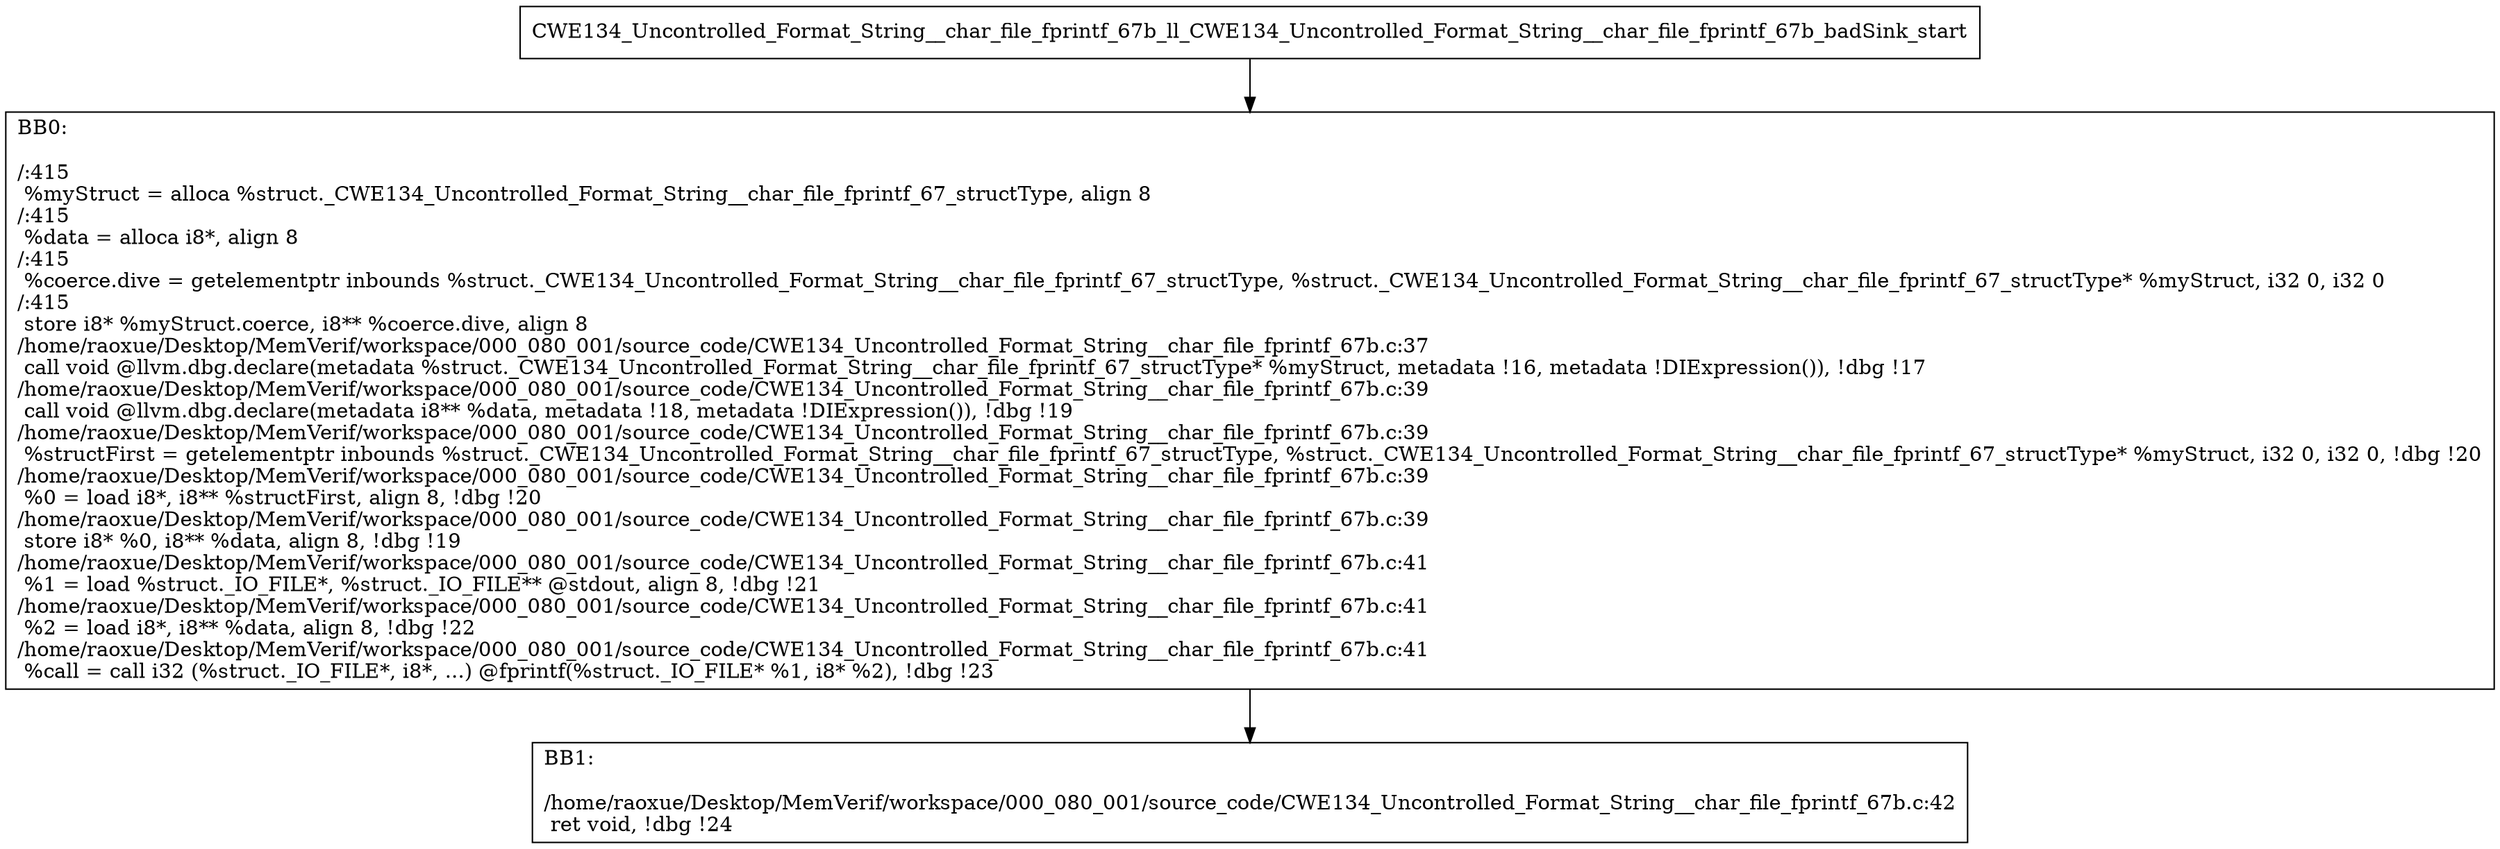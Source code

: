 digraph "CFG for'CWE134_Uncontrolled_Format_String__char_file_fprintf_67b_ll_CWE134_Uncontrolled_Format_String__char_file_fprintf_67b_badSink' function" {
	BBCWE134_Uncontrolled_Format_String__char_file_fprintf_67b_ll_CWE134_Uncontrolled_Format_String__char_file_fprintf_67b_badSink_start[shape=record,label="{CWE134_Uncontrolled_Format_String__char_file_fprintf_67b_ll_CWE134_Uncontrolled_Format_String__char_file_fprintf_67b_badSink_start}"];
	BBCWE134_Uncontrolled_Format_String__char_file_fprintf_67b_ll_CWE134_Uncontrolled_Format_String__char_file_fprintf_67b_badSink_start-> CWE134_Uncontrolled_Format_String__char_file_fprintf_67b_ll_CWE134_Uncontrolled_Format_String__char_file_fprintf_67b_badSinkBB0;
	CWE134_Uncontrolled_Format_String__char_file_fprintf_67b_ll_CWE134_Uncontrolled_Format_String__char_file_fprintf_67b_badSinkBB0 [shape=record, label="{BB0:\l\l/:415\l
  %myStruct = alloca %struct._CWE134_Uncontrolled_Format_String__char_file_fprintf_67_structType, align 8\l
/:415\l
  %data = alloca i8*, align 8\l
/:415\l
  %coerce.dive = getelementptr inbounds %struct._CWE134_Uncontrolled_Format_String__char_file_fprintf_67_structType, %struct._CWE134_Uncontrolled_Format_String__char_file_fprintf_67_structType* %myStruct, i32 0, i32 0\l
/:415\l
  store i8* %myStruct.coerce, i8** %coerce.dive, align 8\l
/home/raoxue/Desktop/MemVerif/workspace/000_080_001/source_code/CWE134_Uncontrolled_Format_String__char_file_fprintf_67b.c:37\l
  call void @llvm.dbg.declare(metadata %struct._CWE134_Uncontrolled_Format_String__char_file_fprintf_67_structType* %myStruct, metadata !16, metadata !DIExpression()), !dbg !17\l
/home/raoxue/Desktop/MemVerif/workspace/000_080_001/source_code/CWE134_Uncontrolled_Format_String__char_file_fprintf_67b.c:39\l
  call void @llvm.dbg.declare(metadata i8** %data, metadata !18, metadata !DIExpression()), !dbg !19\l
/home/raoxue/Desktop/MemVerif/workspace/000_080_001/source_code/CWE134_Uncontrolled_Format_String__char_file_fprintf_67b.c:39\l
  %structFirst = getelementptr inbounds %struct._CWE134_Uncontrolled_Format_String__char_file_fprintf_67_structType, %struct._CWE134_Uncontrolled_Format_String__char_file_fprintf_67_structType* %myStruct, i32 0, i32 0, !dbg !20\l
/home/raoxue/Desktop/MemVerif/workspace/000_080_001/source_code/CWE134_Uncontrolled_Format_String__char_file_fprintf_67b.c:39\l
  %0 = load i8*, i8** %structFirst, align 8, !dbg !20\l
/home/raoxue/Desktop/MemVerif/workspace/000_080_001/source_code/CWE134_Uncontrolled_Format_String__char_file_fprintf_67b.c:39\l
  store i8* %0, i8** %data, align 8, !dbg !19\l
/home/raoxue/Desktop/MemVerif/workspace/000_080_001/source_code/CWE134_Uncontrolled_Format_String__char_file_fprintf_67b.c:41\l
  %1 = load %struct._IO_FILE*, %struct._IO_FILE** @stdout, align 8, !dbg !21\l
/home/raoxue/Desktop/MemVerif/workspace/000_080_001/source_code/CWE134_Uncontrolled_Format_String__char_file_fprintf_67b.c:41\l
  %2 = load i8*, i8** %data, align 8, !dbg !22\l
/home/raoxue/Desktop/MemVerif/workspace/000_080_001/source_code/CWE134_Uncontrolled_Format_String__char_file_fprintf_67b.c:41\l
  %call = call i32 (%struct._IO_FILE*, i8*, ...) @fprintf(%struct._IO_FILE* %1, i8* %2), !dbg !23\l
}"];
	CWE134_Uncontrolled_Format_String__char_file_fprintf_67b_ll_CWE134_Uncontrolled_Format_String__char_file_fprintf_67b_badSinkBB0-> CWE134_Uncontrolled_Format_String__char_file_fprintf_67b_ll_CWE134_Uncontrolled_Format_String__char_file_fprintf_67b_badSinkBB1;
	CWE134_Uncontrolled_Format_String__char_file_fprintf_67b_ll_CWE134_Uncontrolled_Format_String__char_file_fprintf_67b_badSinkBB1 [shape=record, label="{BB1:\l\l/home/raoxue/Desktop/MemVerif/workspace/000_080_001/source_code/CWE134_Uncontrolled_Format_String__char_file_fprintf_67b.c:42\l
  ret void, !dbg !24\l
}"];
}
